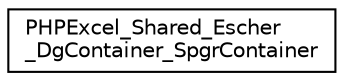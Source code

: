 digraph "Иерархия классов. Графический вид."
{
  edge [fontname="Helvetica",fontsize="10",labelfontname="Helvetica",labelfontsize="10"];
  node [fontname="Helvetica",fontsize="10",shape=record];
  rankdir="LR";
  Node0 [label="PHPExcel_Shared_Escher\l_DgContainer_SpgrContainer",height=0.2,width=0.4,color="black", fillcolor="white", style="filled",URL="$class_p_h_p_excel___shared___escher___dg_container___spgr_container.html"];
}
